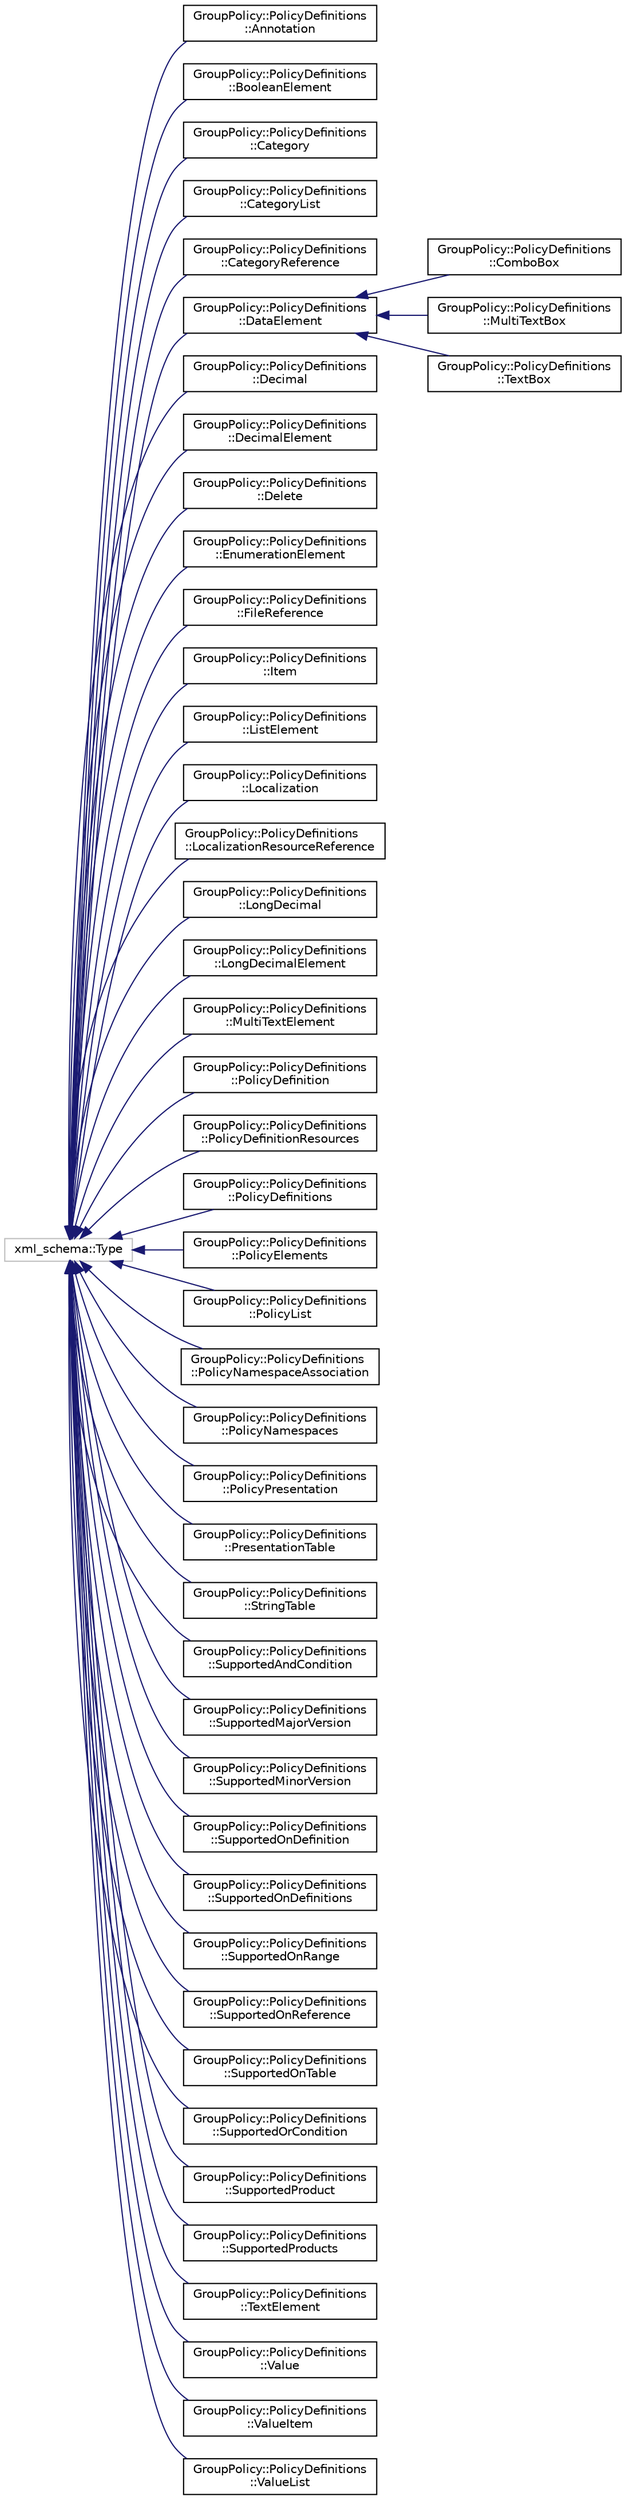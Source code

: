 digraph "Graphical Class Hierarchy"
{
 // LATEX_PDF_SIZE
  edge [fontname="Helvetica",fontsize="10",labelfontname="Helvetica",labelfontsize="10"];
  node [fontname="Helvetica",fontsize="10",shape=record];
  rankdir="LR";
  Node414 [label="xml_schema::Type",height=0.2,width=0.4,color="grey75", fillcolor="white", style="filled",tooltip=" "];
  Node414 -> Node0 [dir="back",color="midnightblue",fontsize="10",style="solid",fontname="Helvetica"];
  Node0 [label="GroupPolicy::PolicyDefinitions\l::Annotation",height=0.2,width=0.4,color="black", fillcolor="white", style="filled",URL="$class_group_policy_1_1_policy_definitions_1_1_annotation.html",tooltip="Class corresponding to the Annotation schema type."];
  Node414 -> Node416 [dir="back",color="midnightblue",fontsize="10",style="solid",fontname="Helvetica"];
  Node416 [label="GroupPolicy::PolicyDefinitions\l::BooleanElement",height=0.2,width=0.4,color="black", fillcolor="white", style="filled",URL="$class_group_policy_1_1_policy_definitions_1_1_boolean_element.html",tooltip="Class corresponding to the BooleanElement schema type."];
  Node414 -> Node417 [dir="back",color="midnightblue",fontsize="10",style="solid",fontname="Helvetica"];
  Node417 [label="GroupPolicy::PolicyDefinitions\l::Category",height=0.2,width=0.4,color="black", fillcolor="white", style="filled",URL="$class_group_policy_1_1_policy_definitions_1_1_category.html",tooltip="Class corresponding to the Category schema type."];
  Node414 -> Node418 [dir="back",color="midnightblue",fontsize="10",style="solid",fontname="Helvetica"];
  Node418 [label="GroupPolicy::PolicyDefinitions\l::CategoryList",height=0.2,width=0.4,color="black", fillcolor="white", style="filled",URL="$class_group_policy_1_1_policy_definitions_1_1_category_list.html",tooltip="Class corresponding to the CategoryList schema type."];
  Node414 -> Node419 [dir="back",color="midnightblue",fontsize="10",style="solid",fontname="Helvetica"];
  Node419 [label="GroupPolicy::PolicyDefinitions\l::CategoryReference",height=0.2,width=0.4,color="black", fillcolor="white", style="filled",URL="$class_group_policy_1_1_policy_definitions_1_1_category_reference.html",tooltip="Class corresponding to the CategoryReference schema type."];
  Node414 -> Node420 [dir="back",color="midnightblue",fontsize="10",style="solid",fontname="Helvetica"];
  Node420 [label="GroupPolicy::PolicyDefinitions\l::DataElement",height=0.2,width=0.4,color="black", fillcolor="white", style="filled",URL="$class_group_policy_1_1_policy_definitions_1_1_data_element.html",tooltip="Class corresponding to the DataElement schema type."];
  Node420 -> Node421 [dir="back",color="midnightblue",fontsize="10",style="solid",fontname="Helvetica"];
  Node421 [label="GroupPolicy::PolicyDefinitions\l::ComboBox",height=0.2,width=0.4,color="black", fillcolor="white", style="filled",URL="$class_group_policy_1_1_policy_definitions_1_1_combo_box.html",tooltip="Class corresponding to the ComboBox schema type."];
  Node420 -> Node422 [dir="back",color="midnightblue",fontsize="10",style="solid",fontname="Helvetica"];
  Node422 [label="GroupPolicy::PolicyDefinitions\l::MultiTextBox",height=0.2,width=0.4,color="black", fillcolor="white", style="filled",URL="$class_group_policy_1_1_policy_definitions_1_1_multi_text_box.html",tooltip="Class corresponding to the MultiTextBox schema type."];
  Node420 -> Node423 [dir="back",color="midnightblue",fontsize="10",style="solid",fontname="Helvetica"];
  Node423 [label="GroupPolicy::PolicyDefinitions\l::TextBox",height=0.2,width=0.4,color="black", fillcolor="white", style="filled",URL="$class_group_policy_1_1_policy_definitions_1_1_text_box.html",tooltip="Class corresponding to the TextBox schema type."];
  Node414 -> Node424 [dir="back",color="midnightblue",fontsize="10",style="solid",fontname="Helvetica"];
  Node424 [label="GroupPolicy::PolicyDefinitions\l::Decimal",height=0.2,width=0.4,color="black", fillcolor="white", style="filled",URL="$class_group_policy_1_1_policy_definitions_1_1_decimal.html",tooltip="Class corresponding to the decimal schema type."];
  Node414 -> Node425 [dir="back",color="midnightblue",fontsize="10",style="solid",fontname="Helvetica"];
  Node425 [label="GroupPolicy::PolicyDefinitions\l::DecimalElement",height=0.2,width=0.4,color="black", fillcolor="white", style="filled",URL="$class_group_policy_1_1_policy_definitions_1_1_decimal_element.html",tooltip="Class corresponding to the DecimalElement schema type."];
  Node414 -> Node426 [dir="back",color="midnightblue",fontsize="10",style="solid",fontname="Helvetica"];
  Node426 [label="GroupPolicy::PolicyDefinitions\l::Delete",height=0.2,width=0.4,color="black", fillcolor="white", style="filled",URL="$class_group_policy_1_1_policy_definitions_1_1_delete.html",tooltip="Class corresponding to the delete schema type."];
  Node414 -> Node427 [dir="back",color="midnightblue",fontsize="10",style="solid",fontname="Helvetica"];
  Node427 [label="GroupPolicy::PolicyDefinitions\l::EnumerationElement",height=0.2,width=0.4,color="black", fillcolor="white", style="filled",URL="$class_group_policy_1_1_policy_definitions_1_1_enumeration_element.html",tooltip="Class corresponding to the EnumerationElement schema type."];
  Node414 -> Node428 [dir="back",color="midnightblue",fontsize="10",style="solid",fontname="Helvetica"];
  Node428 [label="GroupPolicy::PolicyDefinitions\l::FileReference",height=0.2,width=0.4,color="black", fillcolor="white", style="filled",URL="$class_group_policy_1_1_policy_definitions_1_1_file_reference.html",tooltip="Class corresponding to the FileReference schema type."];
  Node414 -> Node429 [dir="back",color="midnightblue",fontsize="10",style="solid",fontname="Helvetica"];
  Node429 [label="GroupPolicy::PolicyDefinitions\l::Item",height=0.2,width=0.4,color="black", fillcolor="white", style="filled",URL="$class_group_policy_1_1_policy_definitions_1_1_item.html",tooltip="Class corresponding to the item schema type."];
  Node414 -> Node430 [dir="back",color="midnightblue",fontsize="10",style="solid",fontname="Helvetica"];
  Node430 [label="GroupPolicy::PolicyDefinitions\l::ListElement",height=0.2,width=0.4,color="black", fillcolor="white", style="filled",URL="$class_group_policy_1_1_policy_definitions_1_1_list_element.html",tooltip="Class corresponding to the ListElement schema type."];
  Node414 -> Node431 [dir="back",color="midnightblue",fontsize="10",style="solid",fontname="Helvetica"];
  Node431 [label="GroupPolicy::PolicyDefinitions\l::Localization",height=0.2,width=0.4,color="black", fillcolor="white", style="filled",URL="$class_group_policy_1_1_policy_definitions_1_1_localization.html",tooltip="Class corresponding to the Localization schema type."];
  Node414 -> Node432 [dir="back",color="midnightblue",fontsize="10",style="solid",fontname="Helvetica"];
  Node432 [label="GroupPolicy::PolicyDefinitions\l::LocalizationResourceReference",height=0.2,width=0.4,color="black", fillcolor="white", style="filled",URL="$class_group_policy_1_1_policy_definitions_1_1_localization_resource_reference.html",tooltip="Class corresponding to the LocalizationResourceReference schema type."];
  Node414 -> Node433 [dir="back",color="midnightblue",fontsize="10",style="solid",fontname="Helvetica"];
  Node433 [label="GroupPolicy::PolicyDefinitions\l::LongDecimal",height=0.2,width=0.4,color="black", fillcolor="white", style="filled",URL="$class_group_policy_1_1_policy_definitions_1_1_long_decimal.html",tooltip="Class corresponding to the longDecimal schema type."];
  Node414 -> Node434 [dir="back",color="midnightblue",fontsize="10",style="solid",fontname="Helvetica"];
  Node434 [label="GroupPolicy::PolicyDefinitions\l::LongDecimalElement",height=0.2,width=0.4,color="black", fillcolor="white", style="filled",URL="$class_group_policy_1_1_policy_definitions_1_1_long_decimal_element.html",tooltip="Class corresponding to the LongDecimalElement schema type."];
  Node414 -> Node435 [dir="back",color="midnightblue",fontsize="10",style="solid",fontname="Helvetica"];
  Node435 [label="GroupPolicy::PolicyDefinitions\l::MultiTextElement",height=0.2,width=0.4,color="black", fillcolor="white", style="filled",URL="$class_group_policy_1_1_policy_definitions_1_1_multi_text_element.html",tooltip="Class corresponding to the multiTextElement schema type."];
  Node414 -> Node436 [dir="back",color="midnightblue",fontsize="10",style="solid",fontname="Helvetica"];
  Node436 [label="GroupPolicy::PolicyDefinitions\l::PolicyDefinition",height=0.2,width=0.4,color="black", fillcolor="white", style="filled",URL="$class_group_policy_1_1_policy_definitions_1_1_policy_definition.html",tooltip="Class corresponding to the PolicyDefinition schema type."];
  Node414 -> Node437 [dir="back",color="midnightblue",fontsize="10",style="solid",fontname="Helvetica"];
  Node437 [label="GroupPolicy::PolicyDefinitions\l::PolicyDefinitionResources",height=0.2,width=0.4,color="black", fillcolor="white", style="filled",URL="$class_group_policy_1_1_policy_definitions_1_1_policy_definition_resources.html",tooltip="Class corresponding to the PolicyDefinitionResources schema type."];
  Node414 -> Node438 [dir="back",color="midnightblue",fontsize="10",style="solid",fontname="Helvetica"];
  Node438 [label="GroupPolicy::PolicyDefinitions\l::PolicyDefinitions",height=0.2,width=0.4,color="black", fillcolor="white", style="filled",URL="$class_group_policy_1_1_policy_definitions_1_1_policy_definitions.html",tooltip="Class corresponding to the PolicyDefinitions schema type."];
  Node414 -> Node439 [dir="back",color="midnightblue",fontsize="10",style="solid",fontname="Helvetica"];
  Node439 [label="GroupPolicy::PolicyDefinitions\l::PolicyElements",height=0.2,width=0.4,color="black", fillcolor="white", style="filled",URL="$class_group_policy_1_1_policy_definitions_1_1_policy_elements.html",tooltip="Class corresponding to the PolicyElements schema type."];
  Node414 -> Node440 [dir="back",color="midnightblue",fontsize="10",style="solid",fontname="Helvetica"];
  Node440 [label="GroupPolicy::PolicyDefinitions\l::PolicyList",height=0.2,width=0.4,color="black", fillcolor="white", style="filled",URL="$class_group_policy_1_1_policy_definitions_1_1_policy_list.html",tooltip="Class corresponding to the PolicyList schema type."];
  Node414 -> Node441 [dir="back",color="midnightblue",fontsize="10",style="solid",fontname="Helvetica"];
  Node441 [label="GroupPolicy::PolicyDefinitions\l::PolicyNamespaceAssociation",height=0.2,width=0.4,color="black", fillcolor="white", style="filled",URL="$class_group_policy_1_1_policy_definitions_1_1_policy_namespace_association.html",tooltip="Class corresponding to the PolicyNamespaceAssociation schema type."];
  Node414 -> Node442 [dir="back",color="midnightblue",fontsize="10",style="solid",fontname="Helvetica"];
  Node442 [label="GroupPolicy::PolicyDefinitions\l::PolicyNamespaces",height=0.2,width=0.4,color="black", fillcolor="white", style="filled",URL="$class_group_policy_1_1_policy_definitions_1_1_policy_namespaces.html",tooltip="Class corresponding to the PolicyNamespaces schema type."];
  Node414 -> Node443 [dir="back",color="midnightblue",fontsize="10",style="solid",fontname="Helvetica"];
  Node443 [label="GroupPolicy::PolicyDefinitions\l::PolicyPresentation",height=0.2,width=0.4,color="black", fillcolor="white", style="filled",URL="$class_group_policy_1_1_policy_definitions_1_1_policy_presentation.html",tooltip="Class corresponding to the PolicyPresentation schema type."];
  Node414 -> Node444 [dir="back",color="midnightblue",fontsize="10",style="solid",fontname="Helvetica"];
  Node444 [label="GroupPolicy::PolicyDefinitions\l::PresentationTable",height=0.2,width=0.4,color="black", fillcolor="white", style="filled",URL="$class_group_policy_1_1_policy_definitions_1_1_presentation_table.html",tooltip="Class corresponding to the presentationTable schema type."];
  Node414 -> Node445 [dir="back",color="midnightblue",fontsize="10",style="solid",fontname="Helvetica"];
  Node445 [label="GroupPolicy::PolicyDefinitions\l::StringTable",height=0.2,width=0.4,color="black", fillcolor="white", style="filled",URL="$class_group_policy_1_1_policy_definitions_1_1_string_table.html",tooltip="Class corresponding to the stringTable schema type."];
  Node414 -> Node446 [dir="back",color="midnightblue",fontsize="10",style="solid",fontname="Helvetica"];
  Node446 [label="GroupPolicy::PolicyDefinitions\l::SupportedAndCondition",height=0.2,width=0.4,color="black", fillcolor="white", style="filled",URL="$class_group_policy_1_1_policy_definitions_1_1_supported_and_condition.html",tooltip="Class corresponding to the SupportedAndCondition schema type."];
  Node414 -> Node447 [dir="back",color="midnightblue",fontsize="10",style="solid",fontname="Helvetica"];
  Node447 [label="GroupPolicy::PolicyDefinitions\l::SupportedMajorVersion",height=0.2,width=0.4,color="black", fillcolor="white", style="filled",URL="$class_group_policy_1_1_policy_definitions_1_1_supported_major_version.html",tooltip="Class corresponding to the SupportedMajorVersion schema type."];
  Node414 -> Node448 [dir="back",color="midnightblue",fontsize="10",style="solid",fontname="Helvetica"];
  Node448 [label="GroupPolicy::PolicyDefinitions\l::SupportedMinorVersion",height=0.2,width=0.4,color="black", fillcolor="white", style="filled",URL="$class_group_policy_1_1_policy_definitions_1_1_supported_minor_version.html",tooltip="Class corresponding to the SupportedMinorVersion schema type."];
  Node414 -> Node449 [dir="back",color="midnightblue",fontsize="10",style="solid",fontname="Helvetica"];
  Node449 [label="GroupPolicy::PolicyDefinitions\l::SupportedOnDefinition",height=0.2,width=0.4,color="black", fillcolor="white", style="filled",URL="$class_group_policy_1_1_policy_definitions_1_1_supported_on_definition.html",tooltip="Class corresponding to the SupportedOnDefinition schema type."];
  Node414 -> Node450 [dir="back",color="midnightblue",fontsize="10",style="solid",fontname="Helvetica"];
  Node450 [label="GroupPolicy::PolicyDefinitions\l::SupportedOnDefinitions",height=0.2,width=0.4,color="black", fillcolor="white", style="filled",URL="$class_group_policy_1_1_policy_definitions_1_1_supported_on_definitions.html",tooltip="Class corresponding to the SupportedOnDefinitions schema type."];
  Node414 -> Node451 [dir="back",color="midnightblue",fontsize="10",style="solid",fontname="Helvetica"];
  Node451 [label="GroupPolicy::PolicyDefinitions\l::SupportedOnRange",height=0.2,width=0.4,color="black", fillcolor="white", style="filled",URL="$class_group_policy_1_1_policy_definitions_1_1_supported_on_range.html",tooltip="Class corresponding to the SupportedOnRange schema type."];
  Node414 -> Node452 [dir="back",color="midnightblue",fontsize="10",style="solid",fontname="Helvetica"];
  Node452 [label="GroupPolicy::PolicyDefinitions\l::SupportedOnReference",height=0.2,width=0.4,color="black", fillcolor="white", style="filled",URL="$class_group_policy_1_1_policy_definitions_1_1_supported_on_reference.html",tooltip="Class corresponding to the SupportedOnReference schema type."];
  Node414 -> Node453 [dir="back",color="midnightblue",fontsize="10",style="solid",fontname="Helvetica"];
  Node453 [label="GroupPolicy::PolicyDefinitions\l::SupportedOnTable",height=0.2,width=0.4,color="black", fillcolor="white", style="filled",URL="$class_group_policy_1_1_policy_definitions_1_1_supported_on_table.html",tooltip="Class corresponding to the SupportedOnTable schema type."];
  Node414 -> Node454 [dir="back",color="midnightblue",fontsize="10",style="solid",fontname="Helvetica"];
  Node454 [label="GroupPolicy::PolicyDefinitions\l::SupportedOrCondition",height=0.2,width=0.4,color="black", fillcolor="white", style="filled",URL="$class_group_policy_1_1_policy_definitions_1_1_supported_or_condition.html",tooltip="Class corresponding to the SupportedOrCondition schema type."];
  Node414 -> Node455 [dir="back",color="midnightblue",fontsize="10",style="solid",fontname="Helvetica"];
  Node455 [label="GroupPolicy::PolicyDefinitions\l::SupportedProduct",height=0.2,width=0.4,color="black", fillcolor="white", style="filled",URL="$class_group_policy_1_1_policy_definitions_1_1_supported_product.html",tooltip="Class corresponding to the SupportedProduct schema type."];
  Node414 -> Node456 [dir="back",color="midnightblue",fontsize="10",style="solid",fontname="Helvetica"];
  Node456 [label="GroupPolicy::PolicyDefinitions\l::SupportedProducts",height=0.2,width=0.4,color="black", fillcolor="white", style="filled",URL="$class_group_policy_1_1_policy_definitions_1_1_supported_products.html",tooltip="Class corresponding to the SupportedProducts schema type."];
  Node414 -> Node457 [dir="back",color="midnightblue",fontsize="10",style="solid",fontname="Helvetica"];
  Node457 [label="GroupPolicy::PolicyDefinitions\l::TextElement",height=0.2,width=0.4,color="black", fillcolor="white", style="filled",URL="$class_group_policy_1_1_policy_definitions_1_1_text_element.html",tooltip="Class corresponding to the TextElement schema type."];
  Node414 -> Node458 [dir="back",color="midnightblue",fontsize="10",style="solid",fontname="Helvetica"];
  Node458 [label="GroupPolicy::PolicyDefinitions\l::Value",height=0.2,width=0.4,color="black", fillcolor="white", style="filled",URL="$class_group_policy_1_1_policy_definitions_1_1_value.html",tooltip="Class corresponding to the Value schema type."];
  Node414 -> Node459 [dir="back",color="midnightblue",fontsize="10",style="solid",fontname="Helvetica"];
  Node459 [label="GroupPolicy::PolicyDefinitions\l::ValueItem",height=0.2,width=0.4,color="black", fillcolor="white", style="filled",URL="$class_group_policy_1_1_policy_definitions_1_1_value_item.html",tooltip="Class corresponding to the ValueItem schema type."];
  Node414 -> Node460 [dir="back",color="midnightblue",fontsize="10",style="solid",fontname="Helvetica"];
  Node460 [label="GroupPolicy::PolicyDefinitions\l::ValueList",height=0.2,width=0.4,color="black", fillcolor="white", style="filled",URL="$class_group_policy_1_1_policy_definitions_1_1_value_list.html",tooltip="Class corresponding to the ValueList schema type."];
}
